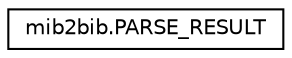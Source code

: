 digraph "Graphical Class Hierarchy"
{
  edge [fontname="Helvetica",fontsize="10",labelfontname="Helvetica",labelfontsize="10"];
  node [fontname="Helvetica",fontsize="10",shape=record];
  rankdir="LR";
  Node1 [label="mib2bib.PARSE_RESULT",height=0.2,width=0.4,color="black", fillcolor="white", style="filled",URL="$enummib2bib_1_1mib2bib_1_1_p_a_r_s_e___r_e_s_u_l_t.html"];
}
